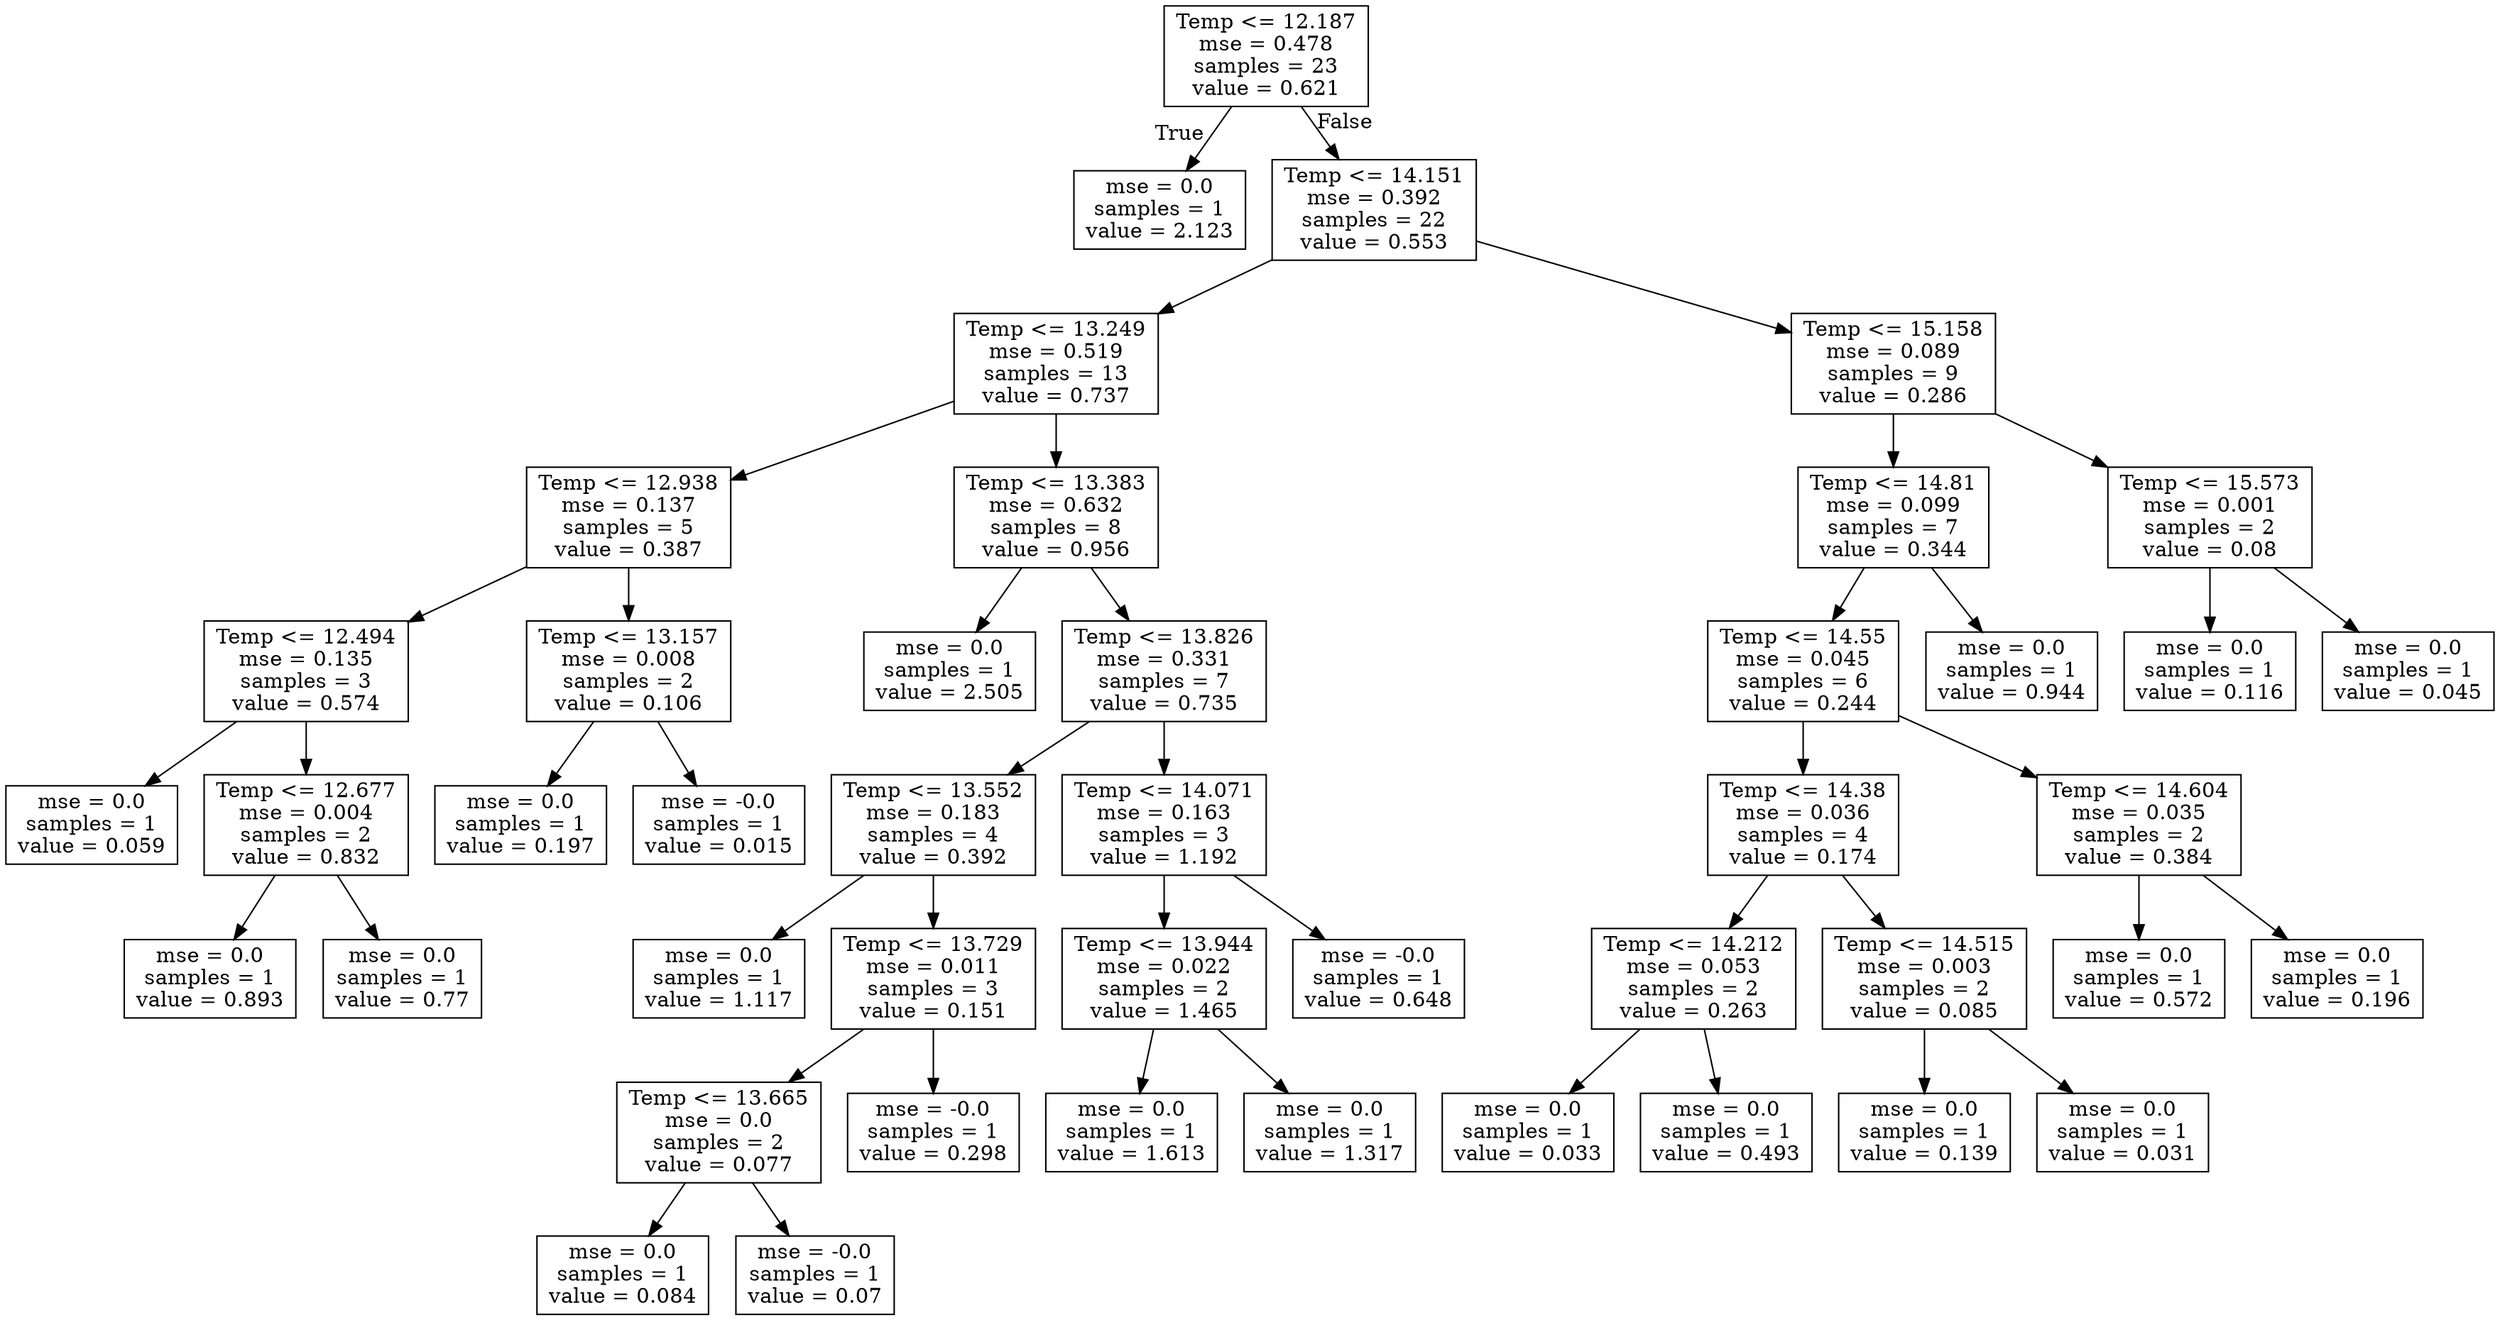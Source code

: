 digraph Tree {
node [shape=box] ;
0 [label="Temp <= 12.187\nmse = 0.478\nsamples = 23\nvalue = 0.621"] ;
1 [label="mse = 0.0\nsamples = 1\nvalue = 2.123"] ;
0 -> 1 [labeldistance=2.5, labelangle=45, headlabel="True"] ;
2 [label="Temp <= 14.151\nmse = 0.392\nsamples = 22\nvalue = 0.553"] ;
0 -> 2 [labeldistance=2.5, labelangle=-45, headlabel="False"] ;
3 [label="Temp <= 13.249\nmse = 0.519\nsamples = 13\nvalue = 0.737"] ;
2 -> 3 ;
4 [label="Temp <= 12.938\nmse = 0.137\nsamples = 5\nvalue = 0.387"] ;
3 -> 4 ;
5 [label="Temp <= 12.494\nmse = 0.135\nsamples = 3\nvalue = 0.574"] ;
4 -> 5 ;
6 [label="mse = 0.0\nsamples = 1\nvalue = 0.059"] ;
5 -> 6 ;
7 [label="Temp <= 12.677\nmse = 0.004\nsamples = 2\nvalue = 0.832"] ;
5 -> 7 ;
8 [label="mse = 0.0\nsamples = 1\nvalue = 0.893"] ;
7 -> 8 ;
9 [label="mse = 0.0\nsamples = 1\nvalue = 0.77"] ;
7 -> 9 ;
10 [label="Temp <= 13.157\nmse = 0.008\nsamples = 2\nvalue = 0.106"] ;
4 -> 10 ;
11 [label="mse = 0.0\nsamples = 1\nvalue = 0.197"] ;
10 -> 11 ;
12 [label="mse = -0.0\nsamples = 1\nvalue = 0.015"] ;
10 -> 12 ;
13 [label="Temp <= 13.383\nmse = 0.632\nsamples = 8\nvalue = 0.956"] ;
3 -> 13 ;
14 [label="mse = 0.0\nsamples = 1\nvalue = 2.505"] ;
13 -> 14 ;
15 [label="Temp <= 13.826\nmse = 0.331\nsamples = 7\nvalue = 0.735"] ;
13 -> 15 ;
16 [label="Temp <= 13.552\nmse = 0.183\nsamples = 4\nvalue = 0.392"] ;
15 -> 16 ;
17 [label="mse = 0.0\nsamples = 1\nvalue = 1.117"] ;
16 -> 17 ;
18 [label="Temp <= 13.729\nmse = 0.011\nsamples = 3\nvalue = 0.151"] ;
16 -> 18 ;
19 [label="Temp <= 13.665\nmse = 0.0\nsamples = 2\nvalue = 0.077"] ;
18 -> 19 ;
20 [label="mse = 0.0\nsamples = 1\nvalue = 0.084"] ;
19 -> 20 ;
21 [label="mse = -0.0\nsamples = 1\nvalue = 0.07"] ;
19 -> 21 ;
22 [label="mse = -0.0\nsamples = 1\nvalue = 0.298"] ;
18 -> 22 ;
23 [label="Temp <= 14.071\nmse = 0.163\nsamples = 3\nvalue = 1.192"] ;
15 -> 23 ;
24 [label="Temp <= 13.944\nmse = 0.022\nsamples = 2\nvalue = 1.465"] ;
23 -> 24 ;
25 [label="mse = 0.0\nsamples = 1\nvalue = 1.613"] ;
24 -> 25 ;
26 [label="mse = 0.0\nsamples = 1\nvalue = 1.317"] ;
24 -> 26 ;
27 [label="mse = -0.0\nsamples = 1\nvalue = 0.648"] ;
23 -> 27 ;
28 [label="Temp <= 15.158\nmse = 0.089\nsamples = 9\nvalue = 0.286"] ;
2 -> 28 ;
29 [label="Temp <= 14.81\nmse = 0.099\nsamples = 7\nvalue = 0.344"] ;
28 -> 29 ;
30 [label="Temp <= 14.55\nmse = 0.045\nsamples = 6\nvalue = 0.244"] ;
29 -> 30 ;
31 [label="Temp <= 14.38\nmse = 0.036\nsamples = 4\nvalue = 0.174"] ;
30 -> 31 ;
32 [label="Temp <= 14.212\nmse = 0.053\nsamples = 2\nvalue = 0.263"] ;
31 -> 32 ;
33 [label="mse = 0.0\nsamples = 1\nvalue = 0.033"] ;
32 -> 33 ;
34 [label="mse = 0.0\nsamples = 1\nvalue = 0.493"] ;
32 -> 34 ;
35 [label="Temp <= 14.515\nmse = 0.003\nsamples = 2\nvalue = 0.085"] ;
31 -> 35 ;
36 [label="mse = 0.0\nsamples = 1\nvalue = 0.139"] ;
35 -> 36 ;
37 [label="mse = 0.0\nsamples = 1\nvalue = 0.031"] ;
35 -> 37 ;
38 [label="Temp <= 14.604\nmse = 0.035\nsamples = 2\nvalue = 0.384"] ;
30 -> 38 ;
39 [label="mse = 0.0\nsamples = 1\nvalue = 0.572"] ;
38 -> 39 ;
40 [label="mse = 0.0\nsamples = 1\nvalue = 0.196"] ;
38 -> 40 ;
41 [label="mse = 0.0\nsamples = 1\nvalue = 0.944"] ;
29 -> 41 ;
42 [label="Temp <= 15.573\nmse = 0.001\nsamples = 2\nvalue = 0.08"] ;
28 -> 42 ;
43 [label="mse = 0.0\nsamples = 1\nvalue = 0.116"] ;
42 -> 43 ;
44 [label="mse = 0.0\nsamples = 1\nvalue = 0.045"] ;
42 -> 44 ;
}
